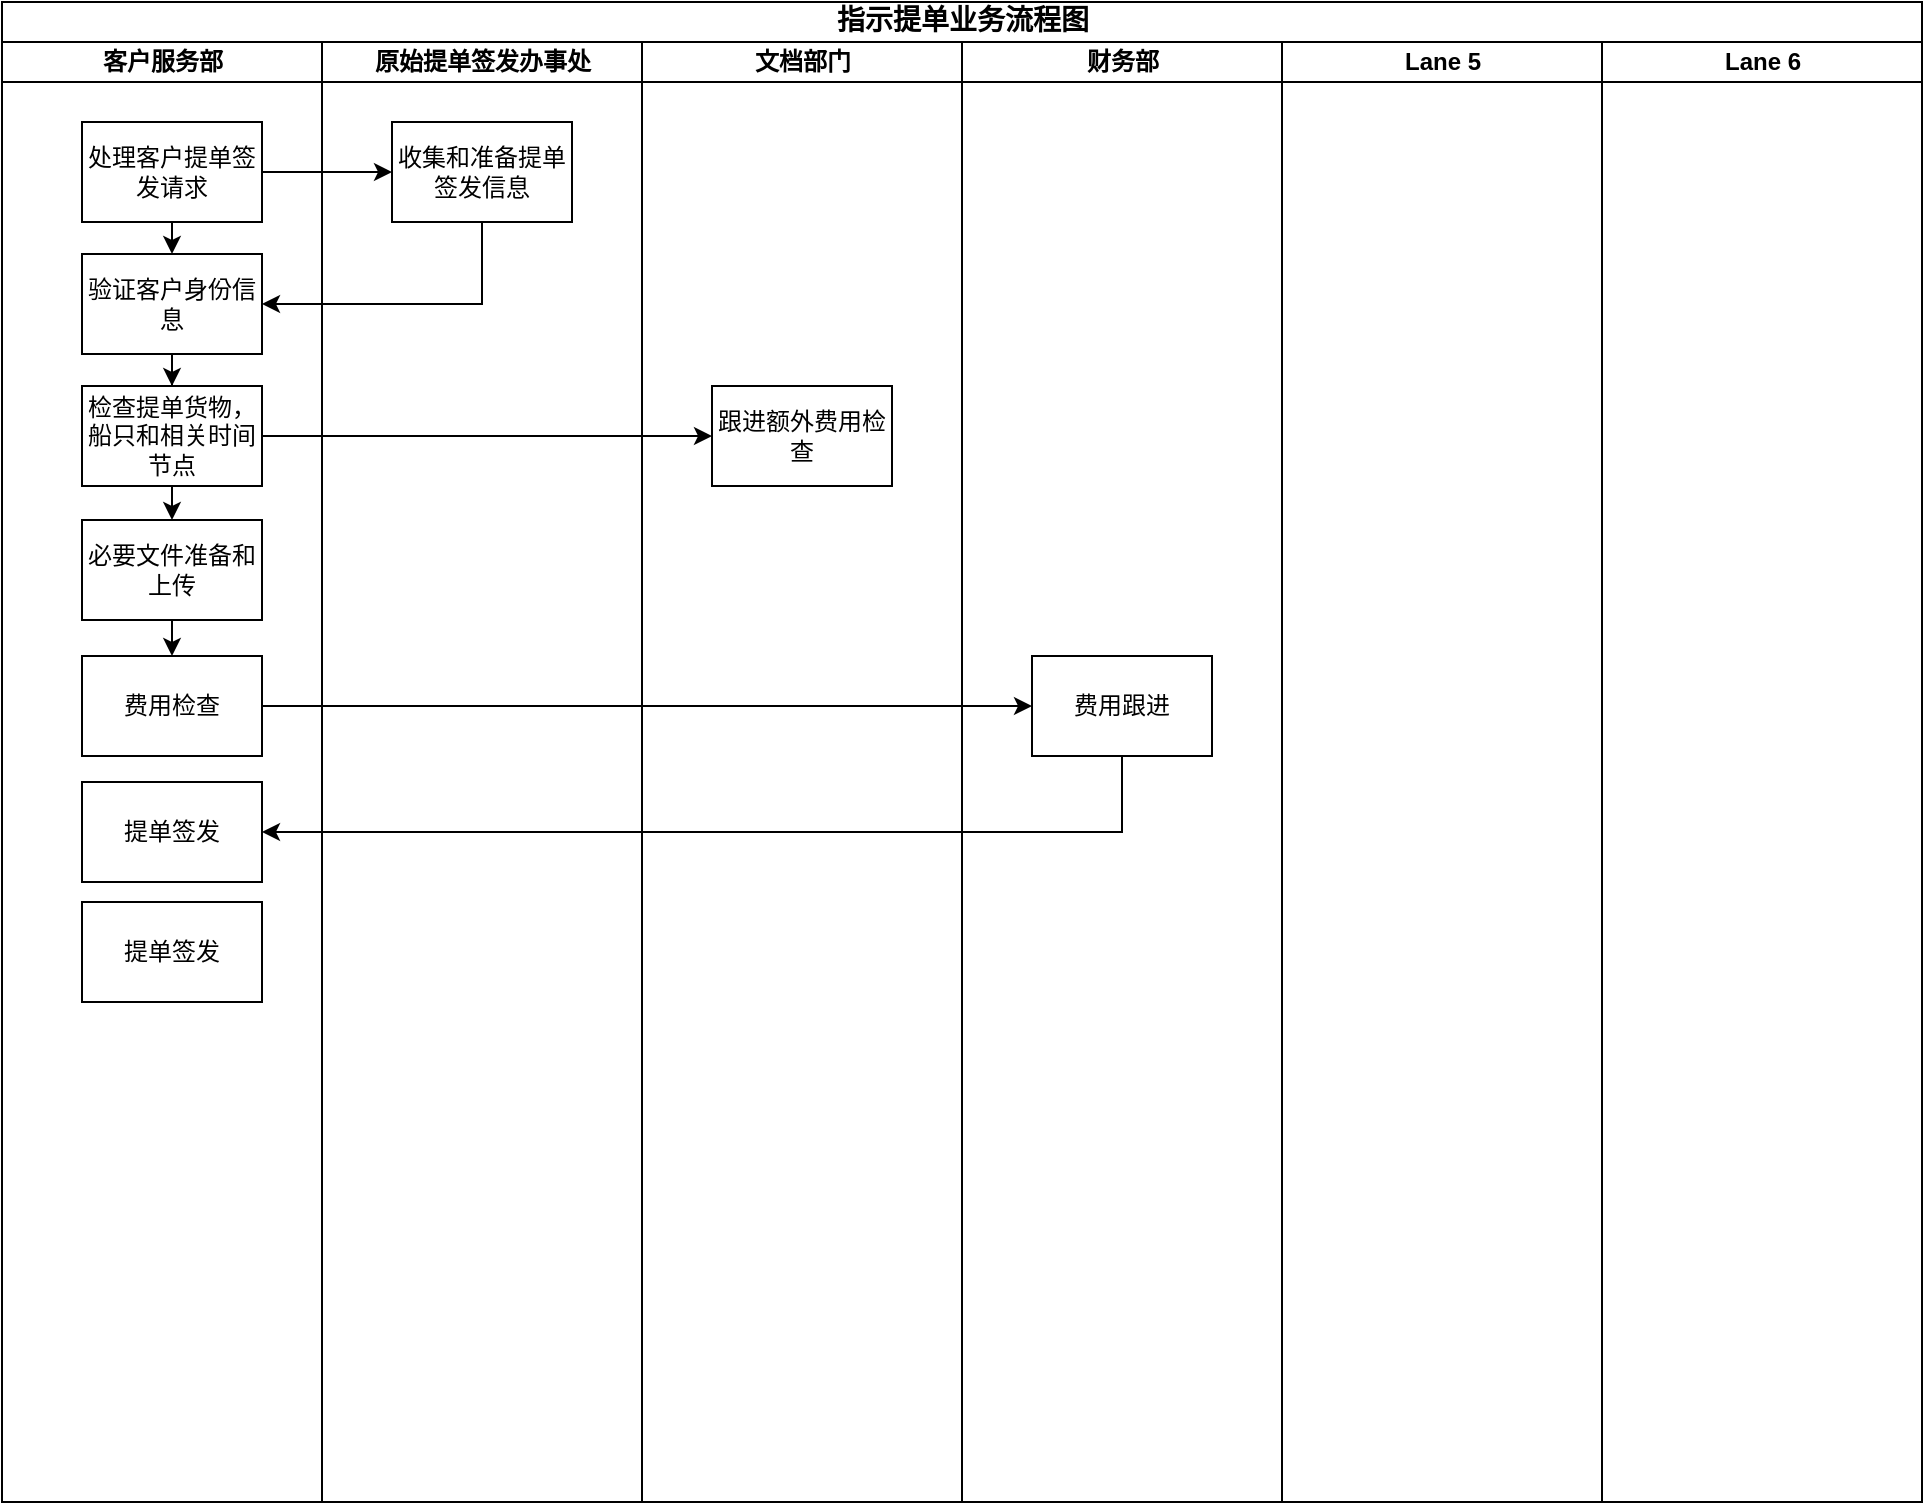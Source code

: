 <mxfile version="22.1.2" type="github">
  <diagram name="Page-1" id="74e2e168-ea6b-b213-b513-2b3c1d86103e">
    <mxGraphModel dx="1674" dy="758" grid="1" gridSize="10" guides="1" tooltips="1" connect="1" arrows="1" fold="1" page="1" pageScale="1" pageWidth="1100" pageHeight="850" background="none" math="0" shadow="0">
      <root>
        <mxCell id="0" />
        <mxCell id="1" parent="0" />
        <mxCell id="77e6c97f196da883-1" value="&lt;font style=&quot;font-size: 14px;&quot;&gt;指示提单业务流程图&lt;/font&gt;" style="swimlane;html=1;childLayout=stackLayout;startSize=20;rounded=0;shadow=0;labelBackgroundColor=none;strokeWidth=1;fontFamily=Verdana;fontSize=8;align=center;" parent="1" vertex="1">
          <mxGeometry x="70" y="40" width="960" height="750" as="geometry" />
        </mxCell>
        <mxCell id="77e6c97f196da883-2" value="客户服务部" style="swimlane;html=1;startSize=20;" parent="77e6c97f196da883-1" vertex="1">
          <mxGeometry y="20" width="160" height="730" as="geometry" />
        </mxCell>
        <mxCell id="OBNNiQf-UC6Pk9q9LJvw-6" style="edgeStyle=orthogonalEdgeStyle;rounded=0;orthogonalLoop=1;jettySize=auto;html=1;exitX=0.5;exitY=1;exitDx=0;exitDy=0;entryX=0.5;entryY=0;entryDx=0;entryDy=0;" edge="1" parent="77e6c97f196da883-2" source="OBNNiQf-UC6Pk9q9LJvw-1" target="OBNNiQf-UC6Pk9q9LJvw-5">
          <mxGeometry relative="1" as="geometry" />
        </mxCell>
        <mxCell id="OBNNiQf-UC6Pk9q9LJvw-1" value="处理客户提单签发请求" style="rounded=0;whiteSpace=wrap;html=1;" vertex="1" parent="77e6c97f196da883-2">
          <mxGeometry x="40" y="40" width="90" height="50" as="geometry" />
        </mxCell>
        <mxCell id="OBNNiQf-UC6Pk9q9LJvw-9" style="edgeStyle=orthogonalEdgeStyle;rounded=0;orthogonalLoop=1;jettySize=auto;html=1;exitX=0.5;exitY=1;exitDx=0;exitDy=0;" edge="1" parent="77e6c97f196da883-2" source="OBNNiQf-UC6Pk9q9LJvw-5" target="OBNNiQf-UC6Pk9q9LJvw-8">
          <mxGeometry relative="1" as="geometry" />
        </mxCell>
        <mxCell id="OBNNiQf-UC6Pk9q9LJvw-5" value="验证客户身份信息" style="rounded=0;whiteSpace=wrap;html=1;" vertex="1" parent="77e6c97f196da883-2">
          <mxGeometry x="40" y="106" width="90" height="50" as="geometry" />
        </mxCell>
        <mxCell id="OBNNiQf-UC6Pk9q9LJvw-13" style="edgeStyle=orthogonalEdgeStyle;rounded=0;orthogonalLoop=1;jettySize=auto;html=1;exitX=0.5;exitY=1;exitDx=0;exitDy=0;entryX=0.5;entryY=0;entryDx=0;entryDy=0;" edge="1" parent="77e6c97f196da883-2" source="OBNNiQf-UC6Pk9q9LJvw-8" target="OBNNiQf-UC6Pk9q9LJvw-12">
          <mxGeometry relative="1" as="geometry" />
        </mxCell>
        <mxCell id="OBNNiQf-UC6Pk9q9LJvw-8" value="检查提单货物，船只和相关时间节点" style="rounded=0;whiteSpace=wrap;html=1;" vertex="1" parent="77e6c97f196da883-2">
          <mxGeometry x="40" y="172" width="90" height="50" as="geometry" />
        </mxCell>
        <mxCell id="OBNNiQf-UC6Pk9q9LJvw-15" style="edgeStyle=orthogonalEdgeStyle;rounded=0;orthogonalLoop=1;jettySize=auto;html=1;exitX=0.5;exitY=1;exitDx=0;exitDy=0;entryX=0.5;entryY=0;entryDx=0;entryDy=0;" edge="1" parent="77e6c97f196da883-2" source="OBNNiQf-UC6Pk9q9LJvw-12" target="OBNNiQf-UC6Pk9q9LJvw-14">
          <mxGeometry relative="1" as="geometry" />
        </mxCell>
        <mxCell id="OBNNiQf-UC6Pk9q9LJvw-12" value="必要文件准备和上传" style="rounded=0;whiteSpace=wrap;html=1;" vertex="1" parent="77e6c97f196da883-2">
          <mxGeometry x="40" y="239" width="90" height="50" as="geometry" />
        </mxCell>
        <mxCell id="OBNNiQf-UC6Pk9q9LJvw-14" value="费用检查" style="rounded=0;whiteSpace=wrap;html=1;" vertex="1" parent="77e6c97f196da883-2">
          <mxGeometry x="40" y="307" width="90" height="50" as="geometry" />
        </mxCell>
        <mxCell id="OBNNiQf-UC6Pk9q9LJvw-18" value="提单签发" style="rounded=0;whiteSpace=wrap;html=1;" vertex="1" parent="77e6c97f196da883-2">
          <mxGeometry x="40" y="370" width="90" height="50" as="geometry" />
        </mxCell>
        <mxCell id="OBNNiQf-UC6Pk9q9LJvw-20" value="提单签发" style="rounded=0;whiteSpace=wrap;html=1;" vertex="1" parent="77e6c97f196da883-2">
          <mxGeometry x="40" y="430" width="90" height="50" as="geometry" />
        </mxCell>
        <mxCell id="77e6c97f196da883-3" value="原始提单签发办事处" style="swimlane;html=1;startSize=20;" parent="77e6c97f196da883-1" vertex="1">
          <mxGeometry x="160" y="20" width="160" height="730" as="geometry" />
        </mxCell>
        <mxCell id="OBNNiQf-UC6Pk9q9LJvw-2" value="收集和准备提单签发信息" style="rounded=0;whiteSpace=wrap;html=1;" vertex="1" parent="77e6c97f196da883-3">
          <mxGeometry x="35" y="40" width="90" height="50" as="geometry" />
        </mxCell>
        <mxCell id="77e6c97f196da883-4" value="文档部门" style="swimlane;html=1;startSize=20;" parent="77e6c97f196da883-1" vertex="1">
          <mxGeometry x="320" y="20" width="160" height="730" as="geometry" />
        </mxCell>
        <mxCell id="OBNNiQf-UC6Pk9q9LJvw-10" value="跟进额外费用检查" style="rounded=0;whiteSpace=wrap;html=1;" vertex="1" parent="77e6c97f196da883-4">
          <mxGeometry x="35" y="172" width="90" height="50" as="geometry" />
        </mxCell>
        <mxCell id="77e6c97f196da883-5" value="财务部" style="swimlane;html=1;startSize=20;" parent="77e6c97f196da883-1" vertex="1">
          <mxGeometry x="480" y="20" width="160" height="730" as="geometry" />
        </mxCell>
        <mxCell id="OBNNiQf-UC6Pk9q9LJvw-16" value="费用跟进" style="rounded=0;whiteSpace=wrap;html=1;" vertex="1" parent="77e6c97f196da883-5">
          <mxGeometry x="35" y="307" width="90" height="50" as="geometry" />
        </mxCell>
        <mxCell id="77e6c97f196da883-6" value="Lane 5" style="swimlane;html=1;startSize=20;" parent="77e6c97f196da883-1" vertex="1">
          <mxGeometry x="640" y="20" width="160" height="730" as="geometry" />
        </mxCell>
        <mxCell id="77e6c97f196da883-7" value="Lane 6" style="swimlane;html=1;startSize=20;" parent="77e6c97f196da883-1" vertex="1">
          <mxGeometry x="800" y="20" width="160" height="730" as="geometry" />
        </mxCell>
        <mxCell id="OBNNiQf-UC6Pk9q9LJvw-3" style="edgeStyle=orthogonalEdgeStyle;rounded=0;orthogonalLoop=1;jettySize=auto;html=1;exitX=1;exitY=0.5;exitDx=0;exitDy=0;entryX=0;entryY=0.5;entryDx=0;entryDy=0;" edge="1" parent="77e6c97f196da883-1" source="OBNNiQf-UC6Pk9q9LJvw-1" target="OBNNiQf-UC6Pk9q9LJvw-2">
          <mxGeometry relative="1" as="geometry" />
        </mxCell>
        <mxCell id="OBNNiQf-UC6Pk9q9LJvw-7" style="edgeStyle=orthogonalEdgeStyle;rounded=0;orthogonalLoop=1;jettySize=auto;html=1;exitX=0.5;exitY=1;exitDx=0;exitDy=0;entryX=1;entryY=0.5;entryDx=0;entryDy=0;" edge="1" parent="77e6c97f196da883-1" source="OBNNiQf-UC6Pk9q9LJvw-2" target="OBNNiQf-UC6Pk9q9LJvw-5">
          <mxGeometry relative="1" as="geometry" />
        </mxCell>
        <mxCell id="OBNNiQf-UC6Pk9q9LJvw-11" style="edgeStyle=orthogonalEdgeStyle;rounded=0;orthogonalLoop=1;jettySize=auto;html=1;exitX=1;exitY=0.5;exitDx=0;exitDy=0;entryX=0;entryY=0.5;entryDx=0;entryDy=0;" edge="1" parent="77e6c97f196da883-1" source="OBNNiQf-UC6Pk9q9LJvw-8" target="OBNNiQf-UC6Pk9q9LJvw-10">
          <mxGeometry relative="1" as="geometry" />
        </mxCell>
        <mxCell id="OBNNiQf-UC6Pk9q9LJvw-17" style="edgeStyle=orthogonalEdgeStyle;rounded=0;orthogonalLoop=1;jettySize=auto;html=1;exitX=1;exitY=0.5;exitDx=0;exitDy=0;entryX=0;entryY=0.5;entryDx=0;entryDy=0;" edge="1" parent="77e6c97f196da883-1" source="OBNNiQf-UC6Pk9q9LJvw-14" target="OBNNiQf-UC6Pk9q9LJvw-16">
          <mxGeometry relative="1" as="geometry" />
        </mxCell>
        <mxCell id="OBNNiQf-UC6Pk9q9LJvw-19" style="edgeStyle=orthogonalEdgeStyle;rounded=0;orthogonalLoop=1;jettySize=auto;html=1;exitX=0.5;exitY=1;exitDx=0;exitDy=0;entryX=1;entryY=0.5;entryDx=0;entryDy=0;" edge="1" parent="77e6c97f196da883-1" source="OBNNiQf-UC6Pk9q9LJvw-16" target="OBNNiQf-UC6Pk9q9LJvw-18">
          <mxGeometry relative="1" as="geometry" />
        </mxCell>
      </root>
    </mxGraphModel>
  </diagram>
</mxfile>
